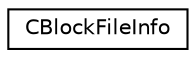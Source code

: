 digraph "Graphical Class Hierarchy"
{
 // LATEX_PDF_SIZE
  edge [fontname="Helvetica",fontsize="10",labelfontname="Helvetica",labelfontsize="10"];
  node [fontname="Helvetica",fontsize="10",shape=record];
  rankdir="LR";
  Node0 [label="CBlockFileInfo",height=0.2,width=0.4,color="black", fillcolor="white", style="filled",URL="$class_c_block_file_info.html",tooltip=" "];
}
